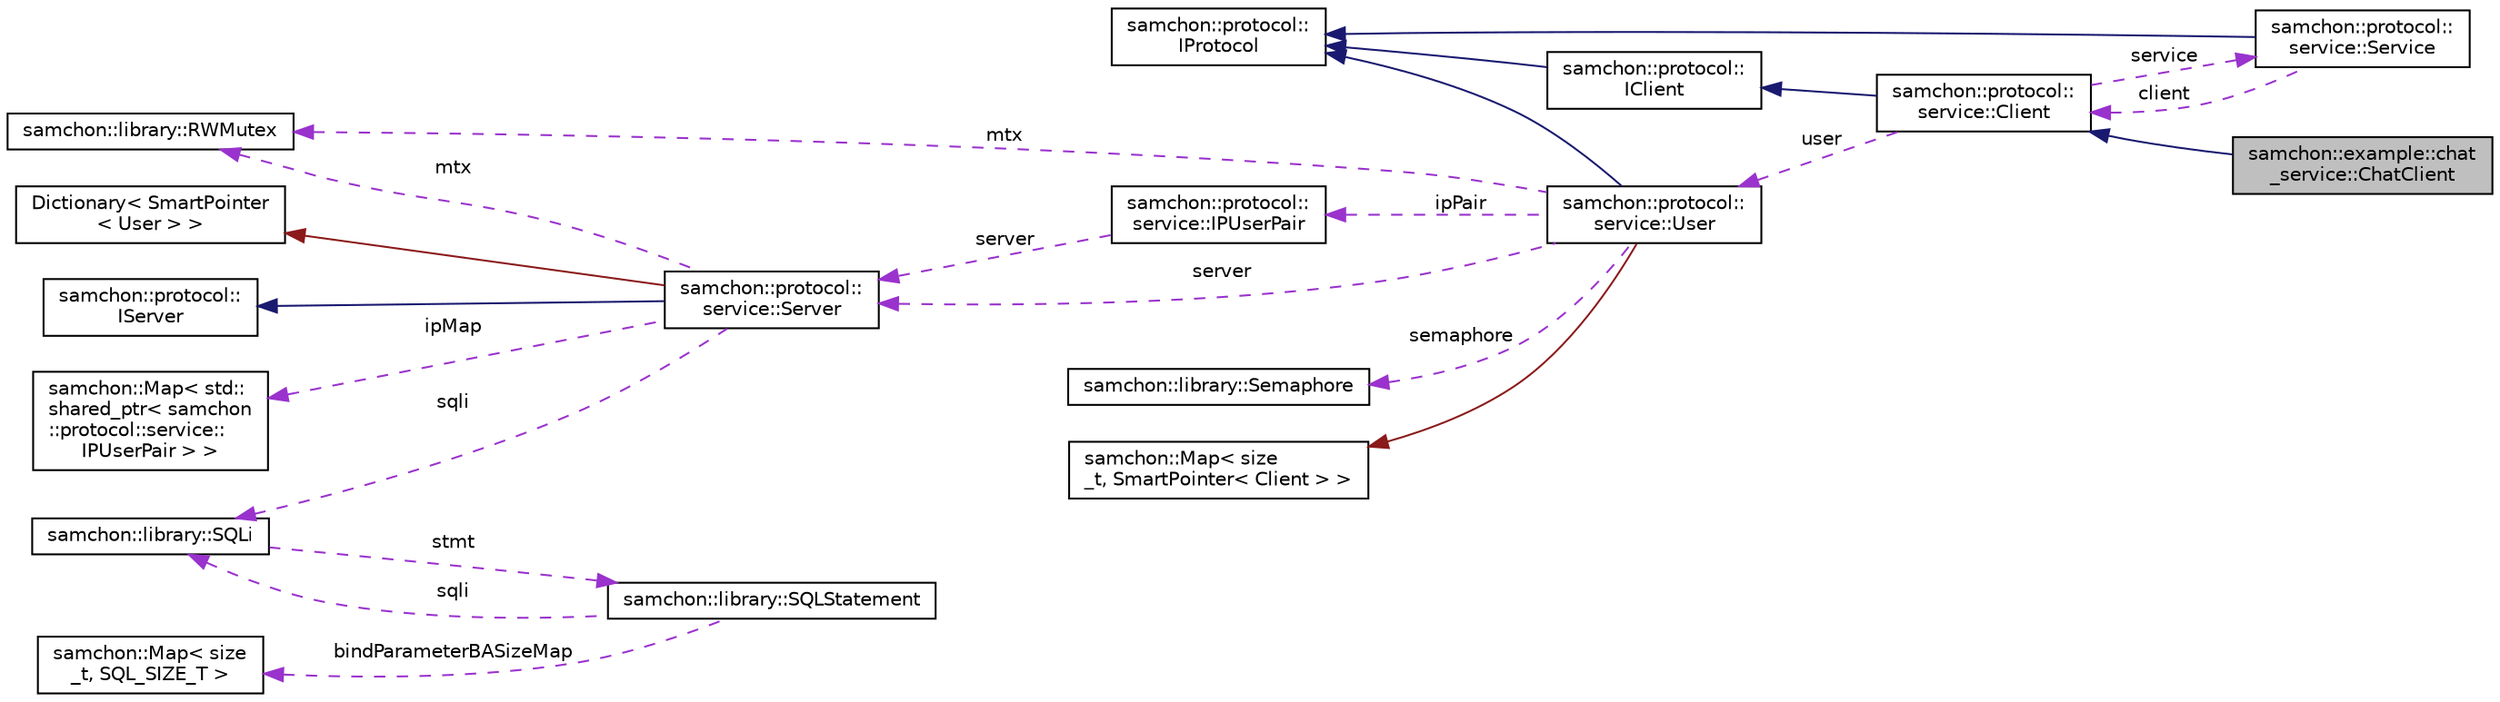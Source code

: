 digraph "samchon::example::chat_service::ChatClient"
{
  edge [fontname="Helvetica",fontsize="10",labelfontname="Helvetica",labelfontsize="10"];
  node [fontname="Helvetica",fontsize="10",shape=record];
  rankdir="LR";
  Node1 [label="samchon::example::chat\l_service::ChatClient",height=0.2,width=0.4,color="black", fillcolor="grey75", style="filled", fontcolor="black"];
  Node2 -> Node1 [dir="back",color="midnightblue",fontsize="10",style="solid",fontname="Helvetica"];
  Node2 [label="samchon::protocol::\lservice::Client",height=0.2,width=0.4,color="black", fillcolor="white", style="filled",URL="$df/d31/classsamchon_1_1protocol_1_1service_1_1Client.html",tooltip="A network boundary with the client in an User. "];
  Node3 -> Node2 [dir="back",color="midnightblue",fontsize="10",style="solid",fontname="Helvetica"];
  Node3 [label="samchon::protocol::\lIClient",height=0.2,width=0.4,color="black", fillcolor="white", style="filled",URL="$d3/dc8/classsamchon_1_1protocol_1_1IClient.html",tooltip="An interface for a client. "];
  Node4 -> Node3 [dir="back",color="midnightblue",fontsize="10",style="solid",fontname="Helvetica"];
  Node4 [label="samchon::protocol::\lIProtocol",height=0.2,width=0.4,color="black", fillcolor="white", style="filled",URL="$d4/dcf/classsamchon_1_1protocol_1_1IProtocol.html",tooltip="An interface of Invoke message chain. "];
  Node5 -> Node2 [dir="back",color="darkorchid3",fontsize="10",style="dashed",label=" service" ,fontname="Helvetica"];
  Node5 [label="samchon::protocol::\lservice::Service",height=0.2,width=0.4,color="black", fillcolor="white", style="filled",URL="$d6/df3/classsamchon_1_1protocol_1_1service_1_1Service.html",tooltip="A service. "];
  Node4 -> Node5 [dir="back",color="midnightblue",fontsize="10",style="solid",fontname="Helvetica"];
  Node2 -> Node5 [dir="back",color="darkorchid3",fontsize="10",style="dashed",label=" client" ,fontname="Helvetica"];
  Node6 -> Node2 [dir="back",color="darkorchid3",fontsize="10",style="dashed",label=" user" ,fontname="Helvetica"];
  Node6 [label="samchon::protocol::\lservice::User",height=0.2,width=0.4,color="black", fillcolor="white", style="filled",URL="$df/d87/classsamchon_1_1protocol_1_1service_1_1User.html",tooltip="User containing Client(s) with session-id. "];
  Node7 -> Node6 [dir="back",color="firebrick4",fontsize="10",style="solid",fontname="Helvetica"];
  Node7 [label="samchon::Map\< size\l_t, SmartPointer\< Client \> \>",height=0.2,width=0.4,color="black", fillcolor="white", style="filled",URL="$d1/d4e/classsamchon_1_1Map.html"];
  Node4 -> Node6 [dir="back",color="midnightblue",fontsize="10",style="solid",fontname="Helvetica"];
  Node8 -> Node6 [dir="back",color="darkorchid3",fontsize="10",style="dashed",label=" server" ,fontname="Helvetica"];
  Node8 [label="samchon::protocol::\lservice::Server",height=0.2,width=0.4,color="black", fillcolor="white", style="filled",URL="$d9/d35/classsamchon_1_1protocol_1_1service_1_1Server.html",tooltip="A server for (cloud) service. "];
  Node9 -> Node8 [dir="back",color="firebrick4",fontsize="10",style="solid",fontname="Helvetica"];
  Node9 [label="Dictionary\< SmartPointer\l\< User \> \>",height=0.2,width=0.4,color="black", fillcolor="white", style="filled",URL="$d1/d4e/classsamchon_1_1Map.html",tooltip="Customized std::map. "];
  Node10 -> Node8 [dir="back",color="midnightblue",fontsize="10",style="solid",fontname="Helvetica"];
  Node10 [label="samchon::protocol::\lIServer",height=0.2,width=0.4,color="black", fillcolor="white", style="filled",URL="$d4/de8/classsamchon_1_1protocol_1_1IServer.html",tooltip="An interface of a physical server. "];
  Node11 -> Node8 [dir="back",color="darkorchid3",fontsize="10",style="dashed",label=" mtx" ,fontname="Helvetica"];
  Node11 [label="samchon::library::RWMutex",height=0.2,width=0.4,color="black", fillcolor="white", style="filled",URL="$df/d85/classsamchon_1_1library_1_1RWMutex.html",tooltip="rw_mutex "];
  Node12 -> Node8 [dir="back",color="darkorchid3",fontsize="10",style="dashed",label=" ipMap" ,fontname="Helvetica"];
  Node12 [label="samchon::Map\< std::\lshared_ptr\< samchon\l::protocol::service::\lIPUserPair \> \>",height=0.2,width=0.4,color="black", fillcolor="white", style="filled",URL="$d1/d4e/classsamchon_1_1Map.html"];
  Node13 -> Node8 [dir="back",color="darkorchid3",fontsize="10",style="dashed",label=" sqli" ,fontname="Helvetica"];
  Node13 [label="samchon::library::SQLi",height=0.2,width=0.4,color="black", fillcolor="white", style="filled",URL="$d9/d2f/classsamchon_1_1library_1_1SQLi.html",tooltip="A SQL interface; DBMS connector. "];
  Node14 -> Node13 [dir="back",color="darkorchid3",fontsize="10",style="dashed",label=" stmt" ,fontname="Helvetica"];
  Node14 [label="samchon::library::SQLStatement",height=0.2,width=0.4,color="black", fillcolor="white", style="filled",URL="$de/def/classsamchon_1_1library_1_1SQLStatement.html",tooltip="A sql statement. "];
  Node15 -> Node14 [dir="back",color="darkorchid3",fontsize="10",style="dashed",label=" bindParameterBASizeMap" ,fontname="Helvetica"];
  Node15 [label="samchon::Map\< size\l_t, SQL_SIZE_T \>",height=0.2,width=0.4,color="black", fillcolor="white", style="filled",URL="$d1/d4e/classsamchon_1_1Map.html"];
  Node13 -> Node14 [dir="back",color="darkorchid3",fontsize="10",style="dashed",label=" sqli" ,fontname="Helvetica"];
  Node16 -> Node6 [dir="back",color="darkorchid3",fontsize="10",style="dashed",label=" ipPair" ,fontname="Helvetica"];
  Node16 [label="samchon::protocol::\lservice::IPUserPair",height=0.2,width=0.4,color="black", fillcolor="white", style="filled",URL="$df/dc6/classsamchon_1_1protocol_1_1service_1_1IPUserPair.html",tooltip="Relationship between IP address and User for issuing session. "];
  Node8 -> Node16 [dir="back",color="darkorchid3",fontsize="10",style="dashed",label=" server" ,fontname="Helvetica"];
  Node17 -> Node6 [dir="back",color="darkorchid3",fontsize="10",style="dashed",label=" semaphore" ,fontname="Helvetica"];
  Node17 [label="samchon::library::Semaphore",height=0.2,width=0.4,color="black", fillcolor="white", style="filled",URL="$d9/d88/classsamchon_1_1library_1_1Semaphore.html",tooltip="A semaphore. "];
  Node11 -> Node6 [dir="back",color="darkorchid3",fontsize="10",style="dashed",label=" mtx" ,fontname="Helvetica"];
}
